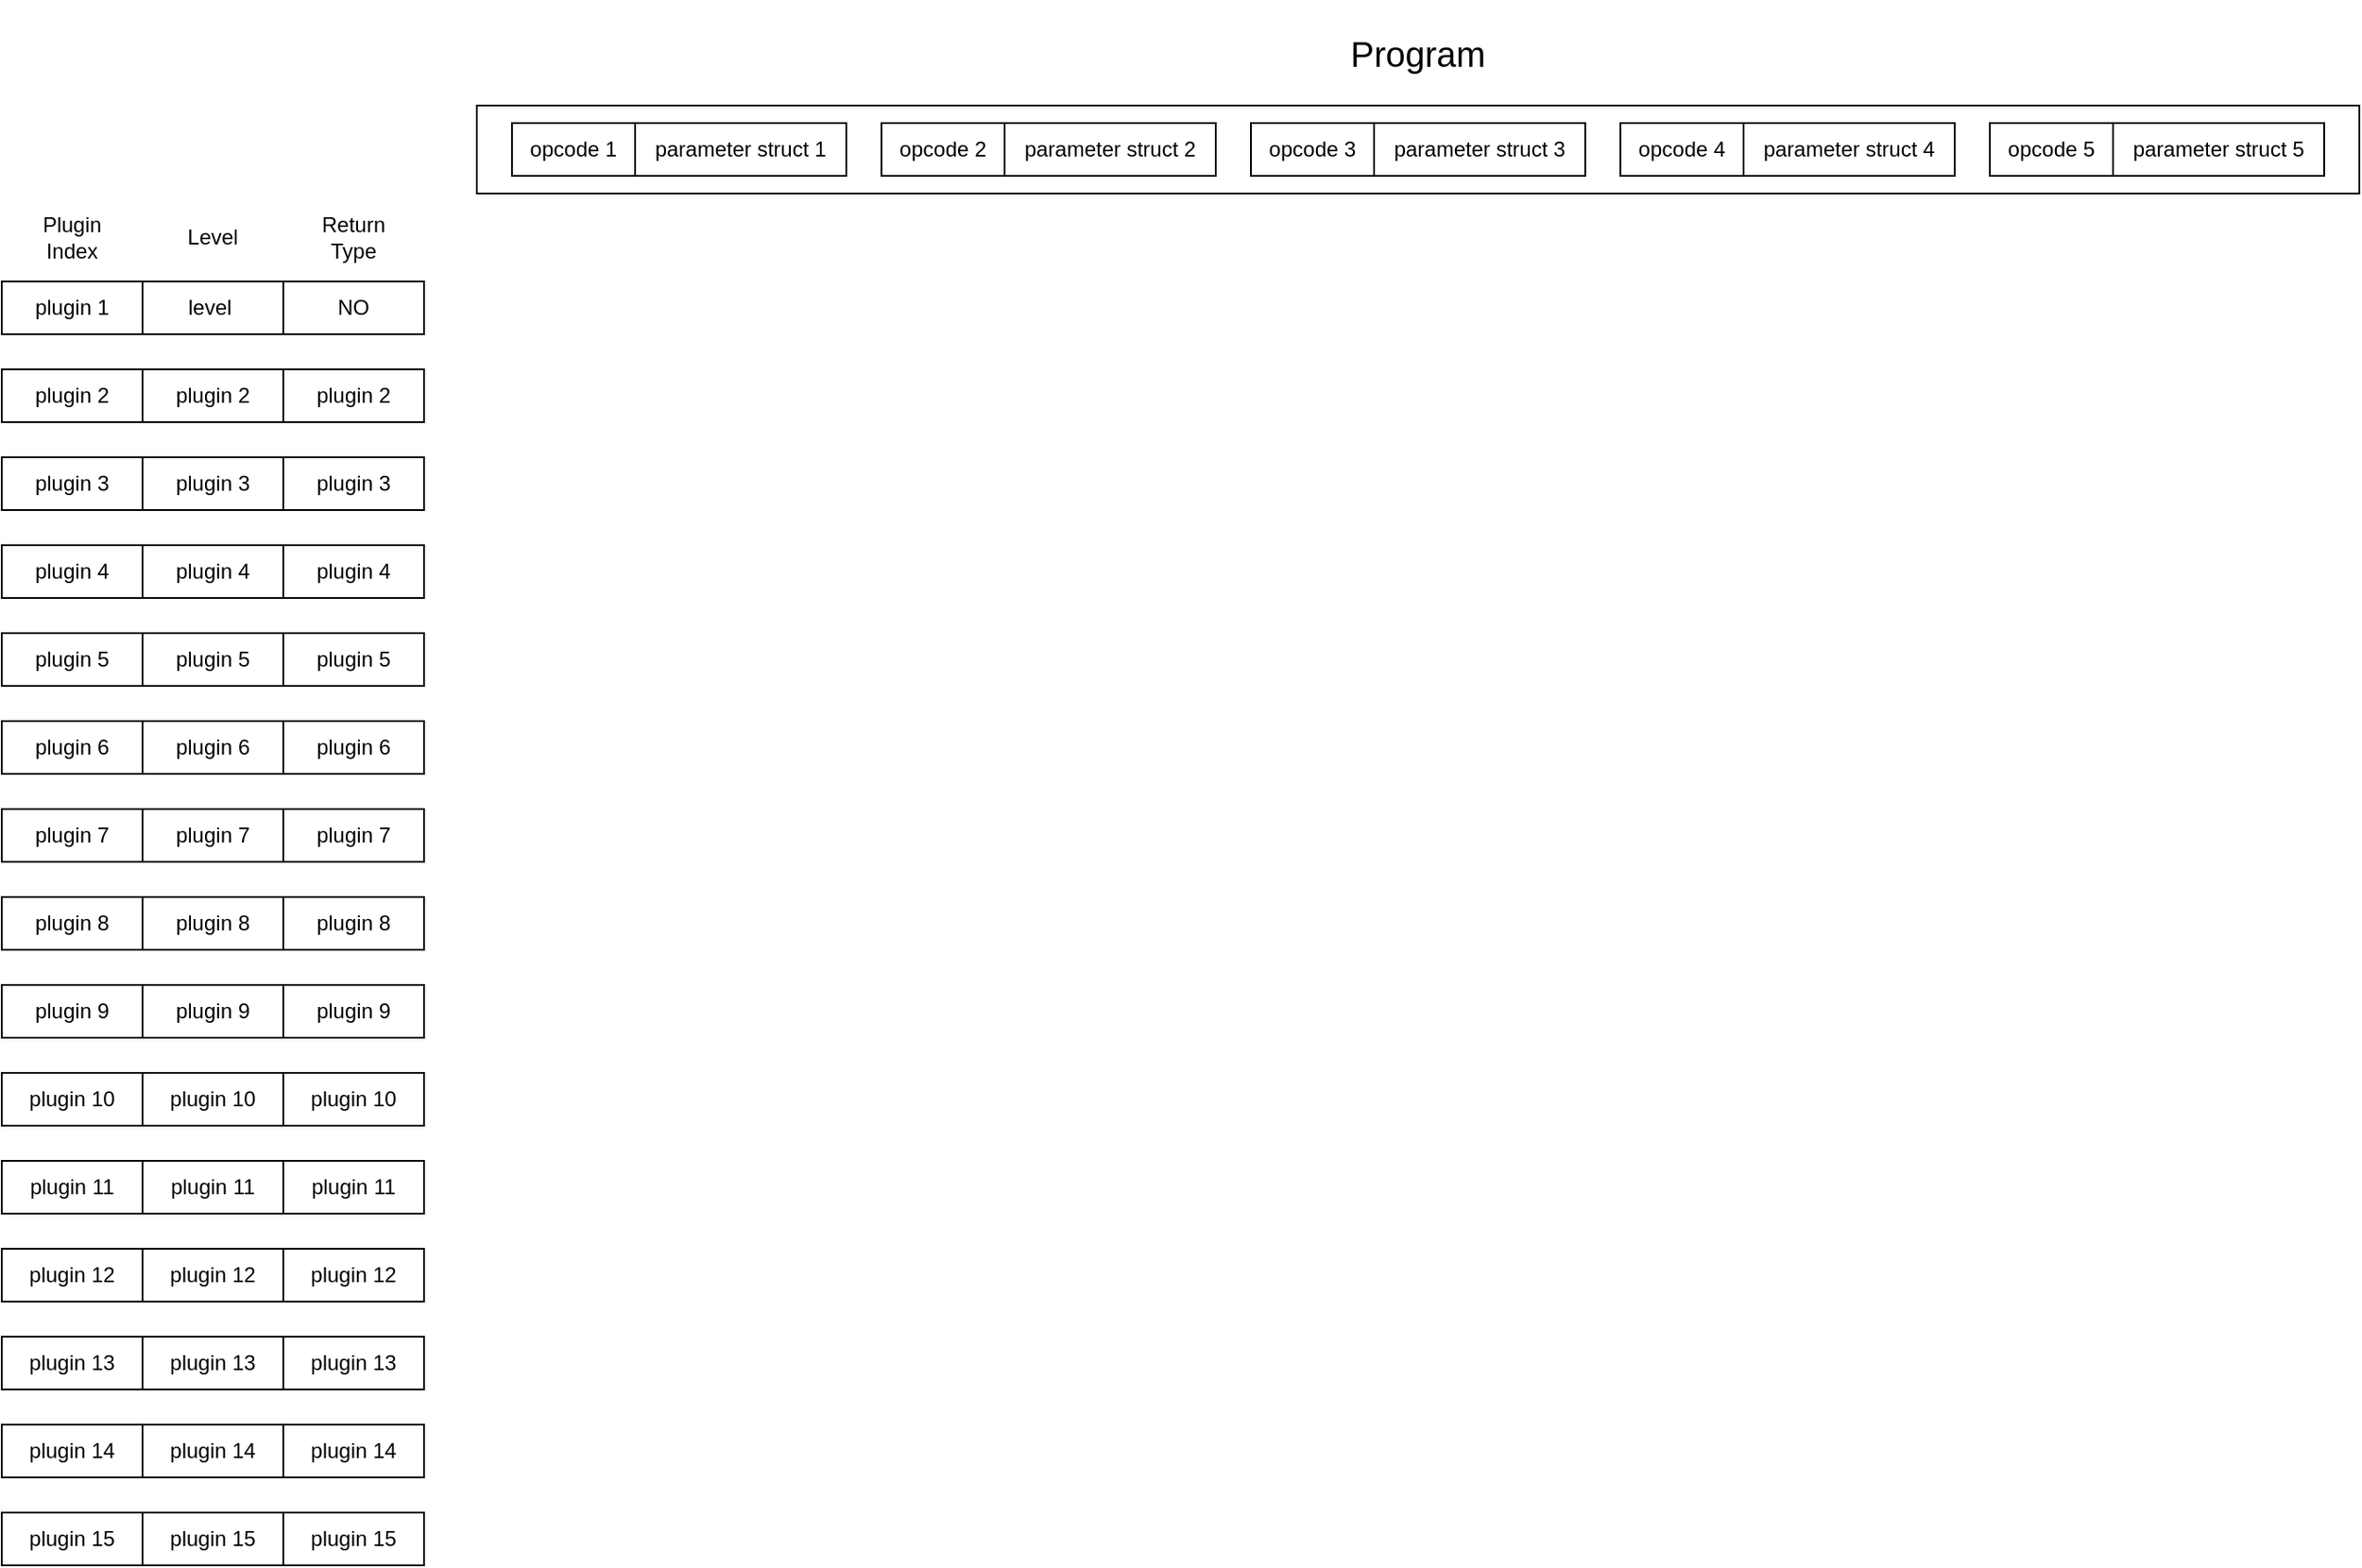 <mxfile version="22.1.4" type="device">
  <diagram name="Page-1" id="0DFRcew3-hTUfaSDMJ8z">
    <mxGraphModel dx="2618" dy="1515" grid="1" gridSize="10" guides="1" tooltips="1" connect="1" arrows="1" fold="1" page="1" pageScale="1" pageWidth="1920" pageHeight="1200" math="0" shadow="0">
      <root>
        <mxCell id="0" />
        <mxCell id="1" parent="0" />
        <mxCell id="9tO-GS4h1mKYMsfafJvD-3" value="" style="rounded=0;whiteSpace=wrap;html=1;" vertex="1" parent="1">
          <mxGeometry x="530" y="60" width="1070" height="50" as="geometry" />
        </mxCell>
        <mxCell id="9tO-GS4h1mKYMsfafJvD-19" value="&lt;font style=&quot;font-size: 20px;&quot;&gt;Program&lt;/font&gt;" style="text;html=1;strokeColor=none;fillColor=none;align=center;verticalAlign=middle;whiteSpace=wrap;rounded=0;" vertex="1" parent="1">
          <mxGeometry x="1010" width="110" height="60" as="geometry" />
        </mxCell>
        <mxCell id="9tO-GS4h1mKYMsfafJvD-64" value="plugin 1" style="rounded=0;whiteSpace=wrap;html=1;" vertex="1" parent="1">
          <mxGeometry x="260" y="160" width="80" height="30" as="geometry" />
        </mxCell>
        <mxCell id="9tO-GS4h1mKYMsfafJvD-65" value="plugin 2" style="rounded=0;whiteSpace=wrap;html=1;" vertex="1" parent="1">
          <mxGeometry x="260" y="210" width="80" height="30" as="geometry" />
        </mxCell>
        <mxCell id="9tO-GS4h1mKYMsfafJvD-66" value="plugin 3" style="rounded=0;whiteSpace=wrap;html=1;" vertex="1" parent="1">
          <mxGeometry x="260" y="260" width="80" height="30" as="geometry" />
        </mxCell>
        <mxCell id="9tO-GS4h1mKYMsfafJvD-67" value="plugin 4" style="rounded=0;whiteSpace=wrap;html=1;" vertex="1" parent="1">
          <mxGeometry x="260" y="310" width="80" height="30" as="geometry" />
        </mxCell>
        <mxCell id="9tO-GS4h1mKYMsfafJvD-68" value="plugin 5" style="rounded=0;whiteSpace=wrap;html=1;" vertex="1" parent="1">
          <mxGeometry x="260" y="360" width="80" height="30" as="geometry" />
        </mxCell>
        <mxCell id="9tO-GS4h1mKYMsfafJvD-69" value="plugin 6" style="rounded=0;whiteSpace=wrap;html=1;" vertex="1" parent="1">
          <mxGeometry x="260" y="410" width="80" height="30" as="geometry" />
        </mxCell>
        <mxCell id="9tO-GS4h1mKYMsfafJvD-70" value="plugin 7" style="rounded=0;whiteSpace=wrap;html=1;" vertex="1" parent="1">
          <mxGeometry x="260" y="460" width="80" height="30" as="geometry" />
        </mxCell>
        <mxCell id="9tO-GS4h1mKYMsfafJvD-71" value="plugin 8" style="rounded=0;whiteSpace=wrap;html=1;" vertex="1" parent="1">
          <mxGeometry x="260" y="510" width="80" height="30" as="geometry" />
        </mxCell>
        <mxCell id="9tO-GS4h1mKYMsfafJvD-72" value="plugin 9" style="rounded=0;whiteSpace=wrap;html=1;" vertex="1" parent="1">
          <mxGeometry x="260" y="560" width="80" height="30" as="geometry" />
        </mxCell>
        <mxCell id="9tO-GS4h1mKYMsfafJvD-73" value="plugin 10" style="rounded=0;whiteSpace=wrap;html=1;" vertex="1" parent="1">
          <mxGeometry x="260" y="610" width="80" height="30" as="geometry" />
        </mxCell>
        <mxCell id="9tO-GS4h1mKYMsfafJvD-74" value="plugin 11" style="rounded=0;whiteSpace=wrap;html=1;" vertex="1" parent="1">
          <mxGeometry x="260" y="660" width="80" height="30" as="geometry" />
        </mxCell>
        <mxCell id="9tO-GS4h1mKYMsfafJvD-75" value="plugin 12" style="rounded=0;whiteSpace=wrap;html=1;" vertex="1" parent="1">
          <mxGeometry x="260" y="710" width="80" height="30" as="geometry" />
        </mxCell>
        <mxCell id="9tO-GS4h1mKYMsfafJvD-76" value="plugin 13" style="rounded=0;whiteSpace=wrap;html=1;" vertex="1" parent="1">
          <mxGeometry x="260" y="760" width="80" height="30" as="geometry" />
        </mxCell>
        <mxCell id="9tO-GS4h1mKYMsfafJvD-77" value="plugin 14" style="rounded=0;whiteSpace=wrap;html=1;" vertex="1" parent="1">
          <mxGeometry x="260" y="810" width="80" height="30" as="geometry" />
        </mxCell>
        <mxCell id="9tO-GS4h1mKYMsfafJvD-78" value="plugin 15" style="rounded=0;whiteSpace=wrap;html=1;" vertex="1" parent="1">
          <mxGeometry x="260" y="860" width="80" height="30" as="geometry" />
        </mxCell>
        <mxCell id="9tO-GS4h1mKYMsfafJvD-79" value="level&amp;nbsp;" style="rounded=0;whiteSpace=wrap;html=1;" vertex="1" parent="1">
          <mxGeometry x="340" y="160" width="80" height="30" as="geometry" />
        </mxCell>
        <mxCell id="9tO-GS4h1mKYMsfafJvD-80" value="plugin 2" style="rounded=0;whiteSpace=wrap;html=1;" vertex="1" parent="1">
          <mxGeometry x="340" y="210" width="80" height="30" as="geometry" />
        </mxCell>
        <mxCell id="9tO-GS4h1mKYMsfafJvD-81" value="plugin 3" style="rounded=0;whiteSpace=wrap;html=1;" vertex="1" parent="1">
          <mxGeometry x="340" y="260" width="80" height="30" as="geometry" />
        </mxCell>
        <mxCell id="9tO-GS4h1mKYMsfafJvD-82" value="plugin 4" style="rounded=0;whiteSpace=wrap;html=1;" vertex="1" parent="1">
          <mxGeometry x="340" y="310" width="80" height="30" as="geometry" />
        </mxCell>
        <mxCell id="9tO-GS4h1mKYMsfafJvD-83" value="plugin 5" style="rounded=0;whiteSpace=wrap;html=1;" vertex="1" parent="1">
          <mxGeometry x="340" y="360" width="80" height="30" as="geometry" />
        </mxCell>
        <mxCell id="9tO-GS4h1mKYMsfafJvD-84" value="plugin 6" style="rounded=0;whiteSpace=wrap;html=1;" vertex="1" parent="1">
          <mxGeometry x="340" y="410" width="80" height="30" as="geometry" />
        </mxCell>
        <mxCell id="9tO-GS4h1mKYMsfafJvD-85" value="plugin 7" style="rounded=0;whiteSpace=wrap;html=1;" vertex="1" parent="1">
          <mxGeometry x="340" y="460" width="80" height="30" as="geometry" />
        </mxCell>
        <mxCell id="9tO-GS4h1mKYMsfafJvD-86" value="plugin 8" style="rounded=0;whiteSpace=wrap;html=1;" vertex="1" parent="1">
          <mxGeometry x="340" y="510" width="80" height="30" as="geometry" />
        </mxCell>
        <mxCell id="9tO-GS4h1mKYMsfafJvD-87" value="plugin 9" style="rounded=0;whiteSpace=wrap;html=1;" vertex="1" parent="1">
          <mxGeometry x="340" y="560" width="80" height="30" as="geometry" />
        </mxCell>
        <mxCell id="9tO-GS4h1mKYMsfafJvD-88" value="plugin 10" style="rounded=0;whiteSpace=wrap;html=1;" vertex="1" parent="1">
          <mxGeometry x="340" y="610" width="80" height="30" as="geometry" />
        </mxCell>
        <mxCell id="9tO-GS4h1mKYMsfafJvD-89" value="plugin 11" style="rounded=0;whiteSpace=wrap;html=1;" vertex="1" parent="1">
          <mxGeometry x="340" y="660" width="80" height="30" as="geometry" />
        </mxCell>
        <mxCell id="9tO-GS4h1mKYMsfafJvD-90" value="plugin 12" style="rounded=0;whiteSpace=wrap;html=1;" vertex="1" parent="1">
          <mxGeometry x="340" y="710" width="80" height="30" as="geometry" />
        </mxCell>
        <mxCell id="9tO-GS4h1mKYMsfafJvD-91" value="plugin 13" style="rounded=0;whiteSpace=wrap;html=1;" vertex="1" parent="1">
          <mxGeometry x="340" y="760" width="80" height="30" as="geometry" />
        </mxCell>
        <mxCell id="9tO-GS4h1mKYMsfafJvD-92" value="plugin 14" style="rounded=0;whiteSpace=wrap;html=1;" vertex="1" parent="1">
          <mxGeometry x="340" y="810" width="80" height="30" as="geometry" />
        </mxCell>
        <mxCell id="9tO-GS4h1mKYMsfafJvD-93" value="plugin 15" style="rounded=0;whiteSpace=wrap;html=1;" vertex="1" parent="1">
          <mxGeometry x="340" y="860" width="80" height="30" as="geometry" />
        </mxCell>
        <mxCell id="9tO-GS4h1mKYMsfafJvD-94" value="NO" style="rounded=0;whiteSpace=wrap;html=1;" vertex="1" parent="1">
          <mxGeometry x="420" y="160" width="80" height="30" as="geometry" />
        </mxCell>
        <mxCell id="9tO-GS4h1mKYMsfafJvD-95" value="plugin 2" style="rounded=0;whiteSpace=wrap;html=1;" vertex="1" parent="1">
          <mxGeometry x="420" y="210" width="80" height="30" as="geometry" />
        </mxCell>
        <mxCell id="9tO-GS4h1mKYMsfafJvD-96" value="plugin 3" style="rounded=0;whiteSpace=wrap;html=1;" vertex="1" parent="1">
          <mxGeometry x="420" y="260" width="80" height="30" as="geometry" />
        </mxCell>
        <mxCell id="9tO-GS4h1mKYMsfafJvD-97" value="plugin 4" style="rounded=0;whiteSpace=wrap;html=1;" vertex="1" parent="1">
          <mxGeometry x="420" y="310" width="80" height="30" as="geometry" />
        </mxCell>
        <mxCell id="9tO-GS4h1mKYMsfafJvD-98" value="plugin 5" style="rounded=0;whiteSpace=wrap;html=1;" vertex="1" parent="1">
          <mxGeometry x="420" y="360" width="80" height="30" as="geometry" />
        </mxCell>
        <mxCell id="9tO-GS4h1mKYMsfafJvD-99" value="plugin 6" style="rounded=0;whiteSpace=wrap;html=1;" vertex="1" parent="1">
          <mxGeometry x="420" y="410" width="80" height="30" as="geometry" />
        </mxCell>
        <mxCell id="9tO-GS4h1mKYMsfafJvD-100" value="plugin 7" style="rounded=0;whiteSpace=wrap;html=1;" vertex="1" parent="1">
          <mxGeometry x="420" y="460" width="80" height="30" as="geometry" />
        </mxCell>
        <mxCell id="9tO-GS4h1mKYMsfafJvD-101" value="plugin 8" style="rounded=0;whiteSpace=wrap;html=1;" vertex="1" parent="1">
          <mxGeometry x="420" y="510" width="80" height="30" as="geometry" />
        </mxCell>
        <mxCell id="9tO-GS4h1mKYMsfafJvD-102" value="plugin 9" style="rounded=0;whiteSpace=wrap;html=1;" vertex="1" parent="1">
          <mxGeometry x="420" y="560" width="80" height="30" as="geometry" />
        </mxCell>
        <mxCell id="9tO-GS4h1mKYMsfafJvD-103" value="plugin 10" style="rounded=0;whiteSpace=wrap;html=1;" vertex="1" parent="1">
          <mxGeometry x="420" y="610" width="80" height="30" as="geometry" />
        </mxCell>
        <mxCell id="9tO-GS4h1mKYMsfafJvD-104" value="plugin 11" style="rounded=0;whiteSpace=wrap;html=1;" vertex="1" parent="1">
          <mxGeometry x="420" y="660" width="80" height="30" as="geometry" />
        </mxCell>
        <mxCell id="9tO-GS4h1mKYMsfafJvD-105" value="plugin 12" style="rounded=0;whiteSpace=wrap;html=1;" vertex="1" parent="1">
          <mxGeometry x="420" y="710" width="80" height="30" as="geometry" />
        </mxCell>
        <mxCell id="9tO-GS4h1mKYMsfafJvD-106" value="plugin 13" style="rounded=0;whiteSpace=wrap;html=1;" vertex="1" parent="1">
          <mxGeometry x="420" y="760" width="80" height="30" as="geometry" />
        </mxCell>
        <mxCell id="9tO-GS4h1mKYMsfafJvD-107" value="plugin 14" style="rounded=0;whiteSpace=wrap;html=1;" vertex="1" parent="1">
          <mxGeometry x="420" y="810" width="80" height="30" as="geometry" />
        </mxCell>
        <mxCell id="9tO-GS4h1mKYMsfafJvD-108" value="plugin 15" style="rounded=0;whiteSpace=wrap;html=1;" vertex="1" parent="1">
          <mxGeometry x="420" y="860" width="80" height="30" as="geometry" />
        </mxCell>
        <mxCell id="9tO-GS4h1mKYMsfafJvD-109" value="" style="group" vertex="1" connectable="0" parent="1">
          <mxGeometry x="550" y="70" width="190" height="30" as="geometry" />
        </mxCell>
        <mxCell id="9tO-GS4h1mKYMsfafJvD-5" value="opcode 1" style="rounded=0;whiteSpace=wrap;html=1;" vertex="1" parent="9tO-GS4h1mKYMsfafJvD-109">
          <mxGeometry width="70" height="30" as="geometry" />
        </mxCell>
        <mxCell id="9tO-GS4h1mKYMsfafJvD-7" value="parameter struct 1" style="rounded=0;whiteSpace=wrap;html=1;" vertex="1" parent="9tO-GS4h1mKYMsfafJvD-109">
          <mxGeometry x="70" width="120" height="30" as="geometry" />
        </mxCell>
        <mxCell id="9tO-GS4h1mKYMsfafJvD-110" value="" style="group" vertex="1" connectable="0" parent="1">
          <mxGeometry x="760" y="70" width="190" height="30" as="geometry" />
        </mxCell>
        <mxCell id="9tO-GS4h1mKYMsfafJvD-8" value="opcode 2" style="rounded=0;whiteSpace=wrap;html=1;" vertex="1" parent="9tO-GS4h1mKYMsfafJvD-110">
          <mxGeometry width="70" height="30" as="geometry" />
        </mxCell>
        <mxCell id="9tO-GS4h1mKYMsfafJvD-10" value="parameter struct 2" style="rounded=0;whiteSpace=wrap;html=1;" vertex="1" parent="9tO-GS4h1mKYMsfafJvD-110">
          <mxGeometry x="70" width="120" height="30" as="geometry" />
        </mxCell>
        <mxCell id="9tO-GS4h1mKYMsfafJvD-111" value="" style="group" vertex="1" connectable="0" parent="1">
          <mxGeometry x="970" y="70" width="190" height="30" as="geometry" />
        </mxCell>
        <mxCell id="9tO-GS4h1mKYMsfafJvD-11" value="opcode 3" style="rounded=0;whiteSpace=wrap;html=1;" vertex="1" parent="9tO-GS4h1mKYMsfafJvD-111">
          <mxGeometry width="70" height="30" as="geometry" />
        </mxCell>
        <mxCell id="9tO-GS4h1mKYMsfafJvD-13" value="parameter struct 3" style="rounded=0;whiteSpace=wrap;html=1;" vertex="1" parent="9tO-GS4h1mKYMsfafJvD-111">
          <mxGeometry x="70" width="120" height="30" as="geometry" />
        </mxCell>
        <mxCell id="9tO-GS4h1mKYMsfafJvD-112" value="" style="group" vertex="1" connectable="0" parent="1">
          <mxGeometry x="1180" y="70" width="190" height="30" as="geometry" />
        </mxCell>
        <mxCell id="9tO-GS4h1mKYMsfafJvD-14" value="opcode 4" style="rounded=0;whiteSpace=wrap;html=1;" vertex="1" parent="9tO-GS4h1mKYMsfafJvD-112">
          <mxGeometry width="70" height="30" as="geometry" />
        </mxCell>
        <mxCell id="9tO-GS4h1mKYMsfafJvD-15" value="parameter struct 4" style="rounded=0;whiteSpace=wrap;html=1;" vertex="1" parent="9tO-GS4h1mKYMsfafJvD-112">
          <mxGeometry x="70" width="120" height="30" as="geometry" />
        </mxCell>
        <mxCell id="9tO-GS4h1mKYMsfafJvD-113" value="" style="group" vertex="1" connectable="0" parent="1">
          <mxGeometry x="1390" y="70" width="190" height="30" as="geometry" />
        </mxCell>
        <mxCell id="9tO-GS4h1mKYMsfafJvD-16" value="opcode 5" style="rounded=0;whiteSpace=wrap;html=1;" vertex="1" parent="9tO-GS4h1mKYMsfafJvD-113">
          <mxGeometry width="70" height="30" as="geometry" />
        </mxCell>
        <mxCell id="9tO-GS4h1mKYMsfafJvD-18" value="parameter struct 5" style="rounded=0;whiteSpace=wrap;html=1;" vertex="1" parent="9tO-GS4h1mKYMsfafJvD-113">
          <mxGeometry x="70" width="120" height="30" as="geometry" />
        </mxCell>
        <mxCell id="9tO-GS4h1mKYMsfafJvD-114" value="Plugin Index" style="text;html=1;strokeColor=none;fillColor=none;align=center;verticalAlign=middle;whiteSpace=wrap;rounded=0;" vertex="1" parent="1">
          <mxGeometry x="270" y="120" width="60" height="30" as="geometry" />
        </mxCell>
        <mxCell id="9tO-GS4h1mKYMsfafJvD-115" value="Level" style="text;html=1;strokeColor=none;fillColor=none;align=center;verticalAlign=middle;whiteSpace=wrap;rounded=0;" vertex="1" parent="1">
          <mxGeometry x="350" y="120" width="60" height="30" as="geometry" />
        </mxCell>
        <mxCell id="9tO-GS4h1mKYMsfafJvD-116" value="Return Type" style="text;html=1;strokeColor=none;fillColor=none;align=center;verticalAlign=middle;whiteSpace=wrap;rounded=0;" vertex="1" parent="1">
          <mxGeometry x="430" y="120" width="60" height="30" as="geometry" />
        </mxCell>
      </root>
    </mxGraphModel>
  </diagram>
</mxfile>
